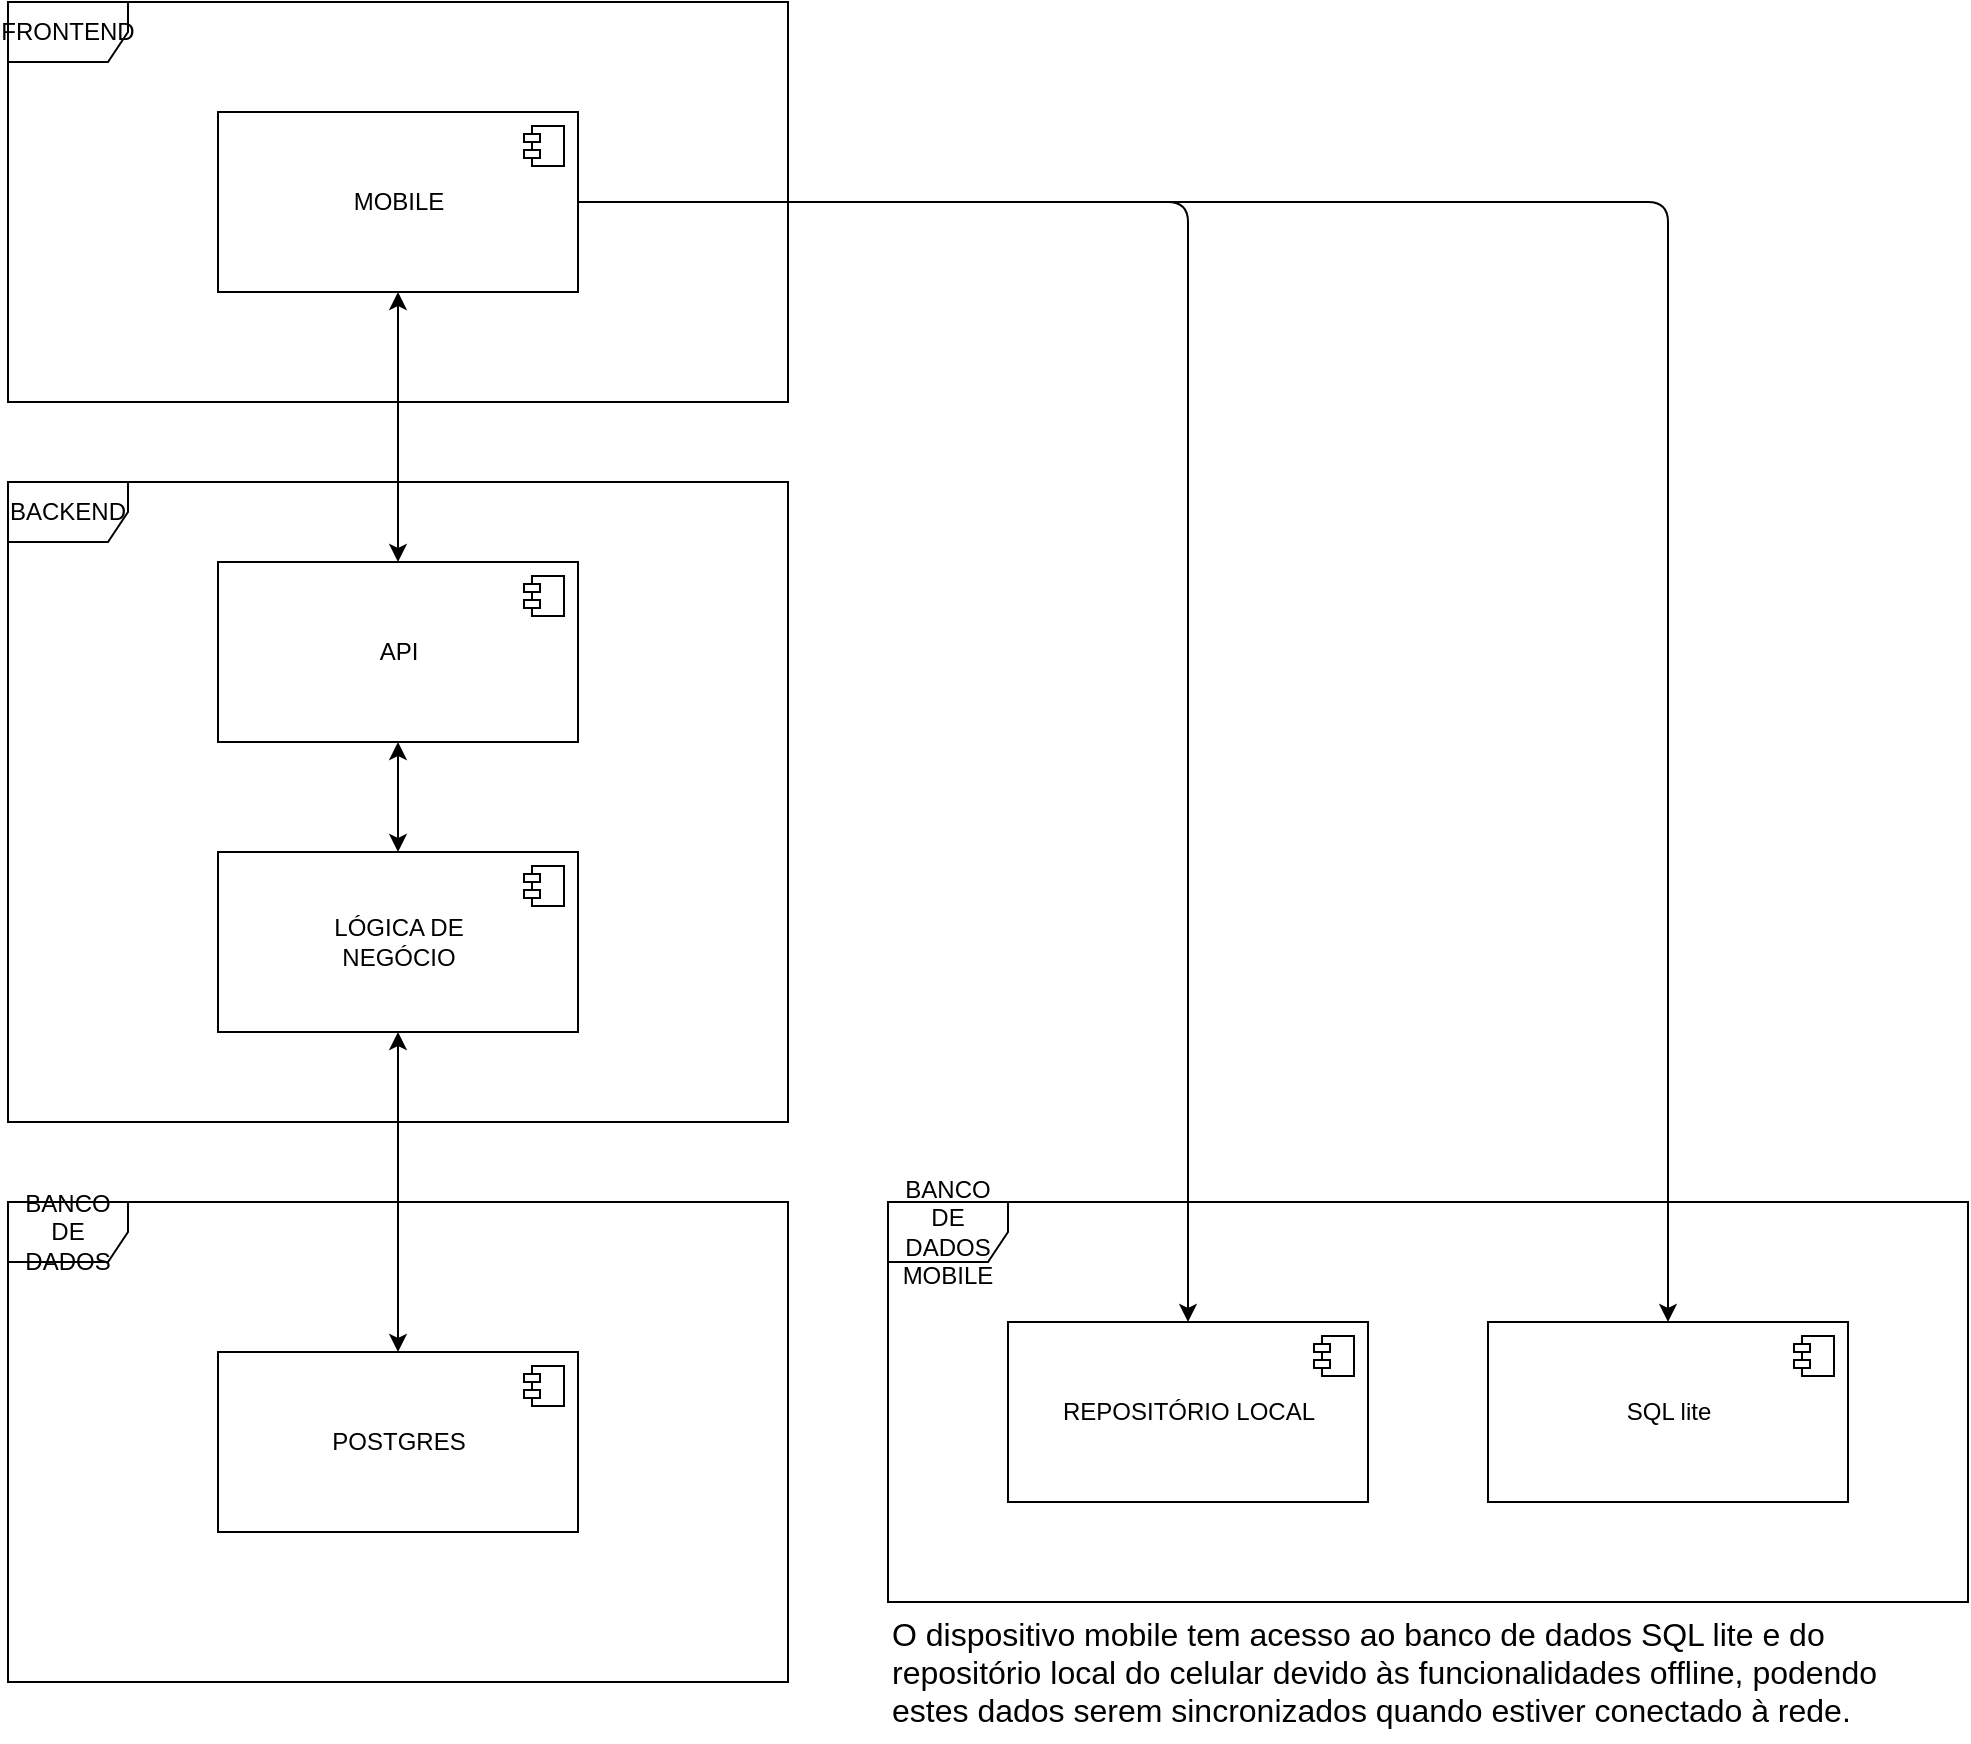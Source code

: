 <mxfile>
    <diagram id="np7KG_UPq-T18D6y6COZ" name="Page-1">
        <mxGraphModel dx="2327" dy="1337" grid="1" gridSize="10" guides="1" tooltips="1" connect="1" arrows="1" fold="1" page="1" pageScale="1" pageWidth="850" pageHeight="1100" math="0" shadow="0">
            <root>
                <mxCell id="0"/>
                <mxCell id="1" parent="0"/>
                <mxCell id="26" value="BANCO DE DADOS&lt;br&gt;MOBILE" style="shape=umlFrame;whiteSpace=wrap;html=1;" parent="1" vertex="1">
                    <mxGeometry x="520" y="680" width="540" height="200" as="geometry"/>
                </mxCell>
                <mxCell id="2" value="FRONTEND" style="shape=umlFrame;whiteSpace=wrap;html=1;" parent="1" vertex="1">
                    <mxGeometry x="80" y="80" width="390" height="200" as="geometry"/>
                </mxCell>
                <mxCell id="16" style="edgeStyle=none;html=1;startArrow=classic;startFill=1;" parent="1" source="3" target="6" edge="1">
                    <mxGeometry relative="1" as="geometry"/>
                </mxCell>
                <mxCell id="5" value="BACKEND" style="shape=umlFrame;whiteSpace=wrap;html=1;" parent="1" vertex="1">
                    <mxGeometry x="80" y="320" width="390" height="320" as="geometry"/>
                </mxCell>
                <mxCell id="17" style="edgeStyle=none;html=1;startArrow=classic;startFill=1;" parent="1" source="6" target="8" edge="1">
                    <mxGeometry relative="1" as="geometry"/>
                </mxCell>
                <mxCell id="6" value="API" style="html=1;dropTarget=0;" parent="1" vertex="1">
                    <mxGeometry x="185" y="360" width="180" height="90" as="geometry"/>
                </mxCell>
                <mxCell id="7" value="" style="shape=module;jettyWidth=8;jettyHeight=4;" parent="6" vertex="1">
                    <mxGeometry x="1" width="20" height="20" relative="1" as="geometry">
                        <mxPoint x="-27" y="7" as="offset"/>
                    </mxGeometry>
                </mxCell>
                <mxCell id="18" style="edgeStyle=none;html=1;entryX=0.5;entryY=0;entryDx=0;entryDy=0;startArrow=classic;startFill=1;" parent="1" source="8" target="12" edge="1">
                    <mxGeometry relative="1" as="geometry"/>
                </mxCell>
                <mxCell id="8" value="LÓGICA DE&lt;br&gt;NEGÓCIO" style="html=1;dropTarget=0;" parent="1" vertex="1">
                    <mxGeometry x="185" y="505" width="180" height="90" as="geometry"/>
                </mxCell>
                <mxCell id="9" value="" style="shape=module;jettyWidth=8;jettyHeight=4;" parent="8" vertex="1">
                    <mxGeometry x="1" width="20" height="20" relative="1" as="geometry">
                        <mxPoint x="-27" y="7" as="offset"/>
                    </mxGeometry>
                </mxCell>
                <mxCell id="10" value="BANCO DE DADOS" style="shape=umlFrame;whiteSpace=wrap;html=1;" parent="1" vertex="1">
                    <mxGeometry x="80" y="680" width="390" height="240" as="geometry"/>
                </mxCell>
                <mxCell id="12" value="POSTGRES" style="html=1;dropTarget=0;" parent="1" vertex="1">
                    <mxGeometry x="185" y="755" width="180" height="90" as="geometry"/>
                </mxCell>
                <mxCell id="13" value="" style="shape=module;jettyWidth=8;jettyHeight=4;" parent="12" vertex="1">
                    <mxGeometry x="1" width="20" height="20" relative="1" as="geometry">
                        <mxPoint x="-27" y="7" as="offset"/>
                    </mxGeometry>
                </mxCell>
                <mxCell id="14" value="REPOSITÓRIO LOCAL" style="html=1;dropTarget=0;" parent="1" vertex="1">
                    <mxGeometry x="580" y="740" width="180" height="90" as="geometry"/>
                </mxCell>
                <mxCell id="15" value="" style="shape=module;jettyWidth=8;jettyHeight=4;" parent="14" vertex="1">
                    <mxGeometry x="1" width="20" height="20" relative="1" as="geometry">
                        <mxPoint x="-27" y="7" as="offset"/>
                    </mxGeometry>
                </mxCell>
                <mxCell id="20" value="SQL lite" style="html=1;dropTarget=0;" parent="1" vertex="1">
                    <mxGeometry x="820" y="740" width="180" height="90" as="geometry"/>
                </mxCell>
                <mxCell id="21" value="" style="shape=module;jettyWidth=8;jettyHeight=4;" parent="20" vertex="1">
                    <mxGeometry x="1" width="20" height="20" relative="1" as="geometry">
                        <mxPoint x="-27" y="7" as="offset"/>
                    </mxGeometry>
                </mxCell>
                <mxCell id="25" value="&lt;font style=&quot;font-size: 16px;&quot;&gt;O dispositivo mobile tem acesso ao banco de dados SQL lite e do&lt;br&gt;repositório local do celular devido às funcionalidades offline, podendo&lt;br&gt;estes dados serem sincronizados quando estiver conectado à rede.&lt;/font&gt;" style="text;html=1;align=left;verticalAlign=middle;resizable=0;points=[];autosize=1;strokeColor=none;fillColor=none;" parent="1" vertex="1">
                    <mxGeometry x="520" y="880" width="520" height="70" as="geometry"/>
                </mxCell>
                <mxCell id="30" style="edgeStyle=none;html=1;entryX=0.5;entryY=0;entryDx=0;entryDy=0;" parent="1" source="3" target="14" edge="1">
                    <mxGeometry relative="1" as="geometry">
                        <Array as="points">
                            <mxPoint x="670" y="180"/>
                        </Array>
                    </mxGeometry>
                </mxCell>
                <mxCell id="31" style="edgeStyle=none;html=1;entryX=0.5;entryY=0;entryDx=0;entryDy=0;" parent="1" source="3" target="20" edge="1">
                    <mxGeometry relative="1" as="geometry">
                        <Array as="points">
                            <mxPoint x="910" y="180"/>
                        </Array>
                    </mxGeometry>
                </mxCell>
                <mxCell id="3" value="MOBILE" style="html=1;dropTarget=0;" parent="1" vertex="1">
                    <mxGeometry x="185" y="135" width="180" height="90" as="geometry"/>
                </mxCell>
                <mxCell id="4" value="" style="shape=module;jettyWidth=8;jettyHeight=4;" parent="3" vertex="1">
                    <mxGeometry x="1" width="20" height="20" relative="1" as="geometry">
                        <mxPoint x="-27" y="7" as="offset"/>
                    </mxGeometry>
                </mxCell>
            </root>
        </mxGraphModel>
    </diagram>
</mxfile>